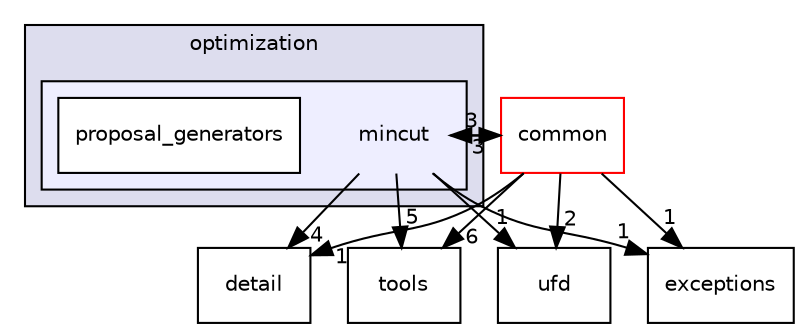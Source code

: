 digraph "/home/tbeier/src/nifty/include/nifty/graph/optimization/mincut" {
  compound=true
  node [ fontsize="10", fontname="Helvetica"];
  edge [ labelfontsize="10", labelfontname="Helvetica"];
  subgraph clusterdir_b6aa6c417428fd061ab4cca82bd9c2b2 {
    graph [ bgcolor="#ddddee", pencolor="black", label="optimization" fontname="Helvetica", fontsize="10", URL="dir_b6aa6c417428fd061ab4cca82bd9c2b2.html"]
  subgraph clusterdir_55e2dc865288d865d51071d67d814d66 {
    graph [ bgcolor="#eeeeff", pencolor="black", label="" URL="dir_55e2dc865288d865d51071d67d814d66.html"];
    dir_55e2dc865288d865d51071d67d814d66 [shape=plaintext label="mincut"];
    dir_621badd4edadcb14aaabda64727d5f15 [shape=box label="proposal_generators" color="black" fillcolor="white" style="filled" URL="dir_621badd4edadcb14aaabda64727d5f15.html"];
  }
  }
  dir_ec4bd4b708eedc2383b6d3c075e4238c [shape=box label="ufd" URL="dir_ec4bd4b708eedc2383b6d3c075e4238c.html"];
  dir_d52b0f3ca3d87fdaeedfe97248907c5c [shape=box label="exceptions" URL="dir_d52b0f3ca3d87fdaeedfe97248907c5c.html"];
  dir_0ff708a516c1684c06ebca80fca79378 [shape=box label="detail" URL="dir_0ff708a516c1684c06ebca80fca79378.html"];
  dir_d0cd54f88568406a21c8373eca7e48b4 [shape=box label="common" fillcolor="white" style="filled" color="red" URL="dir_d0cd54f88568406a21c8373eca7e48b4.html"];
  dir_696766375fbed7c9f8dc2e8fc7640177 [shape=box label="tools" URL="dir_696766375fbed7c9f8dc2e8fc7640177.html"];
  dir_55e2dc865288d865d51071d67d814d66->dir_ec4bd4b708eedc2383b6d3c075e4238c [headlabel="1", labeldistance=1.5 headhref="dir_000022_000046.html"];
  dir_55e2dc865288d865d51071d67d814d66->dir_d52b0f3ca3d87fdaeedfe97248907c5c [headlabel="1", labeldistance=1.5 headhref="dir_000022_000008.html"];
  dir_55e2dc865288d865d51071d67d814d66->dir_0ff708a516c1684c06ebca80fca79378 [headlabel="4", labeldistance=1.5 headhref="dir_000022_000014.html"];
  dir_55e2dc865288d865d51071d67d814d66->dir_d0cd54f88568406a21c8373eca7e48b4 [headlabel="3", labeldistance=1.5 headhref="dir_000022_000018.html"];
  dir_55e2dc865288d865d51071d67d814d66->dir_696766375fbed7c9f8dc2e8fc7640177 [headlabel="5", labeldistance=1.5 headhref="dir_000022_000045.html"];
  dir_d0cd54f88568406a21c8373eca7e48b4->dir_ec4bd4b708eedc2383b6d3c075e4238c [headlabel="2", labeldistance=1.5 headhref="dir_000018_000046.html"];
  dir_d0cd54f88568406a21c8373eca7e48b4->dir_55e2dc865288d865d51071d67d814d66 [headlabel="3", labeldistance=1.5 headhref="dir_000018_000022.html"];
  dir_d0cd54f88568406a21c8373eca7e48b4->dir_d52b0f3ca3d87fdaeedfe97248907c5c [headlabel="1", labeldistance=1.5 headhref="dir_000018_000008.html"];
  dir_d0cd54f88568406a21c8373eca7e48b4->dir_0ff708a516c1684c06ebca80fca79378 [headlabel="1", labeldistance=1.5 headhref="dir_000018_000014.html"];
  dir_d0cd54f88568406a21c8373eca7e48b4->dir_696766375fbed7c9f8dc2e8fc7640177 [headlabel="6", labeldistance=1.5 headhref="dir_000018_000045.html"];
}
